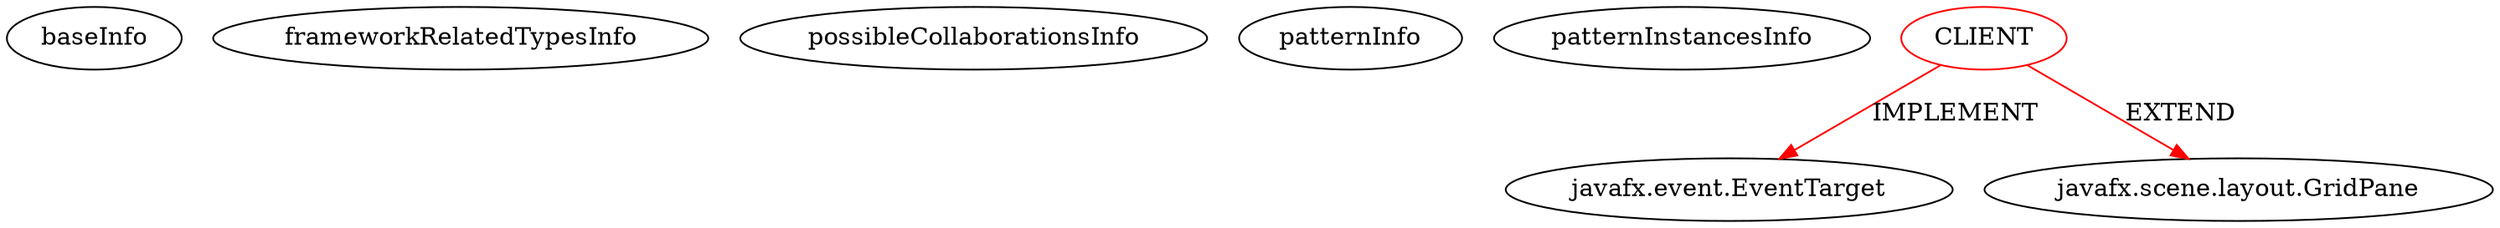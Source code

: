 digraph {
baseInfo[graphId=2896,category="pattern",isAnonymous=false,possibleRelation=false]
frameworkRelatedTypesInfo[0="javafx.event.EventTarget",1="javafx.scene.layout.GridPane"]
possibleCollaborationsInfo[]
patternInfo[frequency=6.0,patternRootClient=0]
patternInstancesInfo[0="nielsmaneschijn-8bit~/nielsmaneschijn-8bit/8bit-master/src/net/maneschijn/bleep/ui/ADSRUI.java~ADSRUI~3763",1="nielsmaneschijn-8bit~/nielsmaneschijn-8bit/8bit-master/src/net/maneschijn/bleep/ui/MixUI.java~MixUI~3767",2="nielsmaneschijn-8bit~/nielsmaneschijn-8bit/8bit-master/src/net/maneschijn/bleep/ui/OverdriveUI.java~OverdriveUI~3762",3="nielsmaneschijn-8bit~/nielsmaneschijn-8bit/8bit-master/src/net/maneschijn/bleep/ui/MoogUI.java~MoogUI~3760",4="nielsmaneschijn-8bit~/nielsmaneschijn-8bit/8bit-master/src/net/maneschijn/bleep/ui/OscUI.java~OscUI~3761",5="nielsmaneschijn-8bit~/nielsmaneschijn-8bit/8bit-master/src/net/maneschijn/bleep/ui/BitcrusherUI.java~BitcrusherUI~3768"]
2[label="javafx.event.EventTarget",vertexType="FRAMEWORK_INTERFACE_TYPE",isFrameworkType=false]
0[label="CLIENT",vertexType="ROOT_CLIENT_CLASS_DECLARATION",isFrameworkType=false,color=red]
1[label="javafx.scene.layout.GridPane",vertexType="FRAMEWORK_CLASS_TYPE",isFrameworkType=false]
0->2[label="IMPLEMENT",color=red]
0->1[label="EXTEND",color=red]
}
